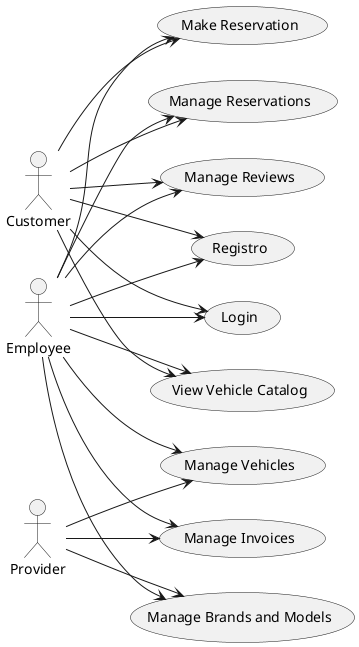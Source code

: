 @startuml
left to right direction
actor Customer
actor Employee
actor Provider

usecase "Registro" as UC1
usecase "Login" as UC2
usecase "View Vehicle Catalog" as UC3
usecase "Make Reservation" as UC4
usecase "Manage Reservations" as UC5
usecase "Manage Vehicles" as UC6
usecase "Manage Invoices" as UC7
usecase "Manage Reviews" as UC8
usecase "Manage Brands and Models" as UC9

Customer --> (UC1)
Customer --> (UC2)
Customer --> (UC3)
Customer --> (UC4)
Customer --> (UC5)
Customer --> (UC8)
Employee --> (UC1)
Employee --> (UC2)
Employee --> (UC3)
Employee --> (UC4)
Employee --> (UC5)
Employee --> (UC6)
Employee --> (UC7)
Employee --> (UC8)
Employee --> (UC9)
Provider --> (UC6)
Provider --> (UC7)
Provider --> (UC9)

@enduml
